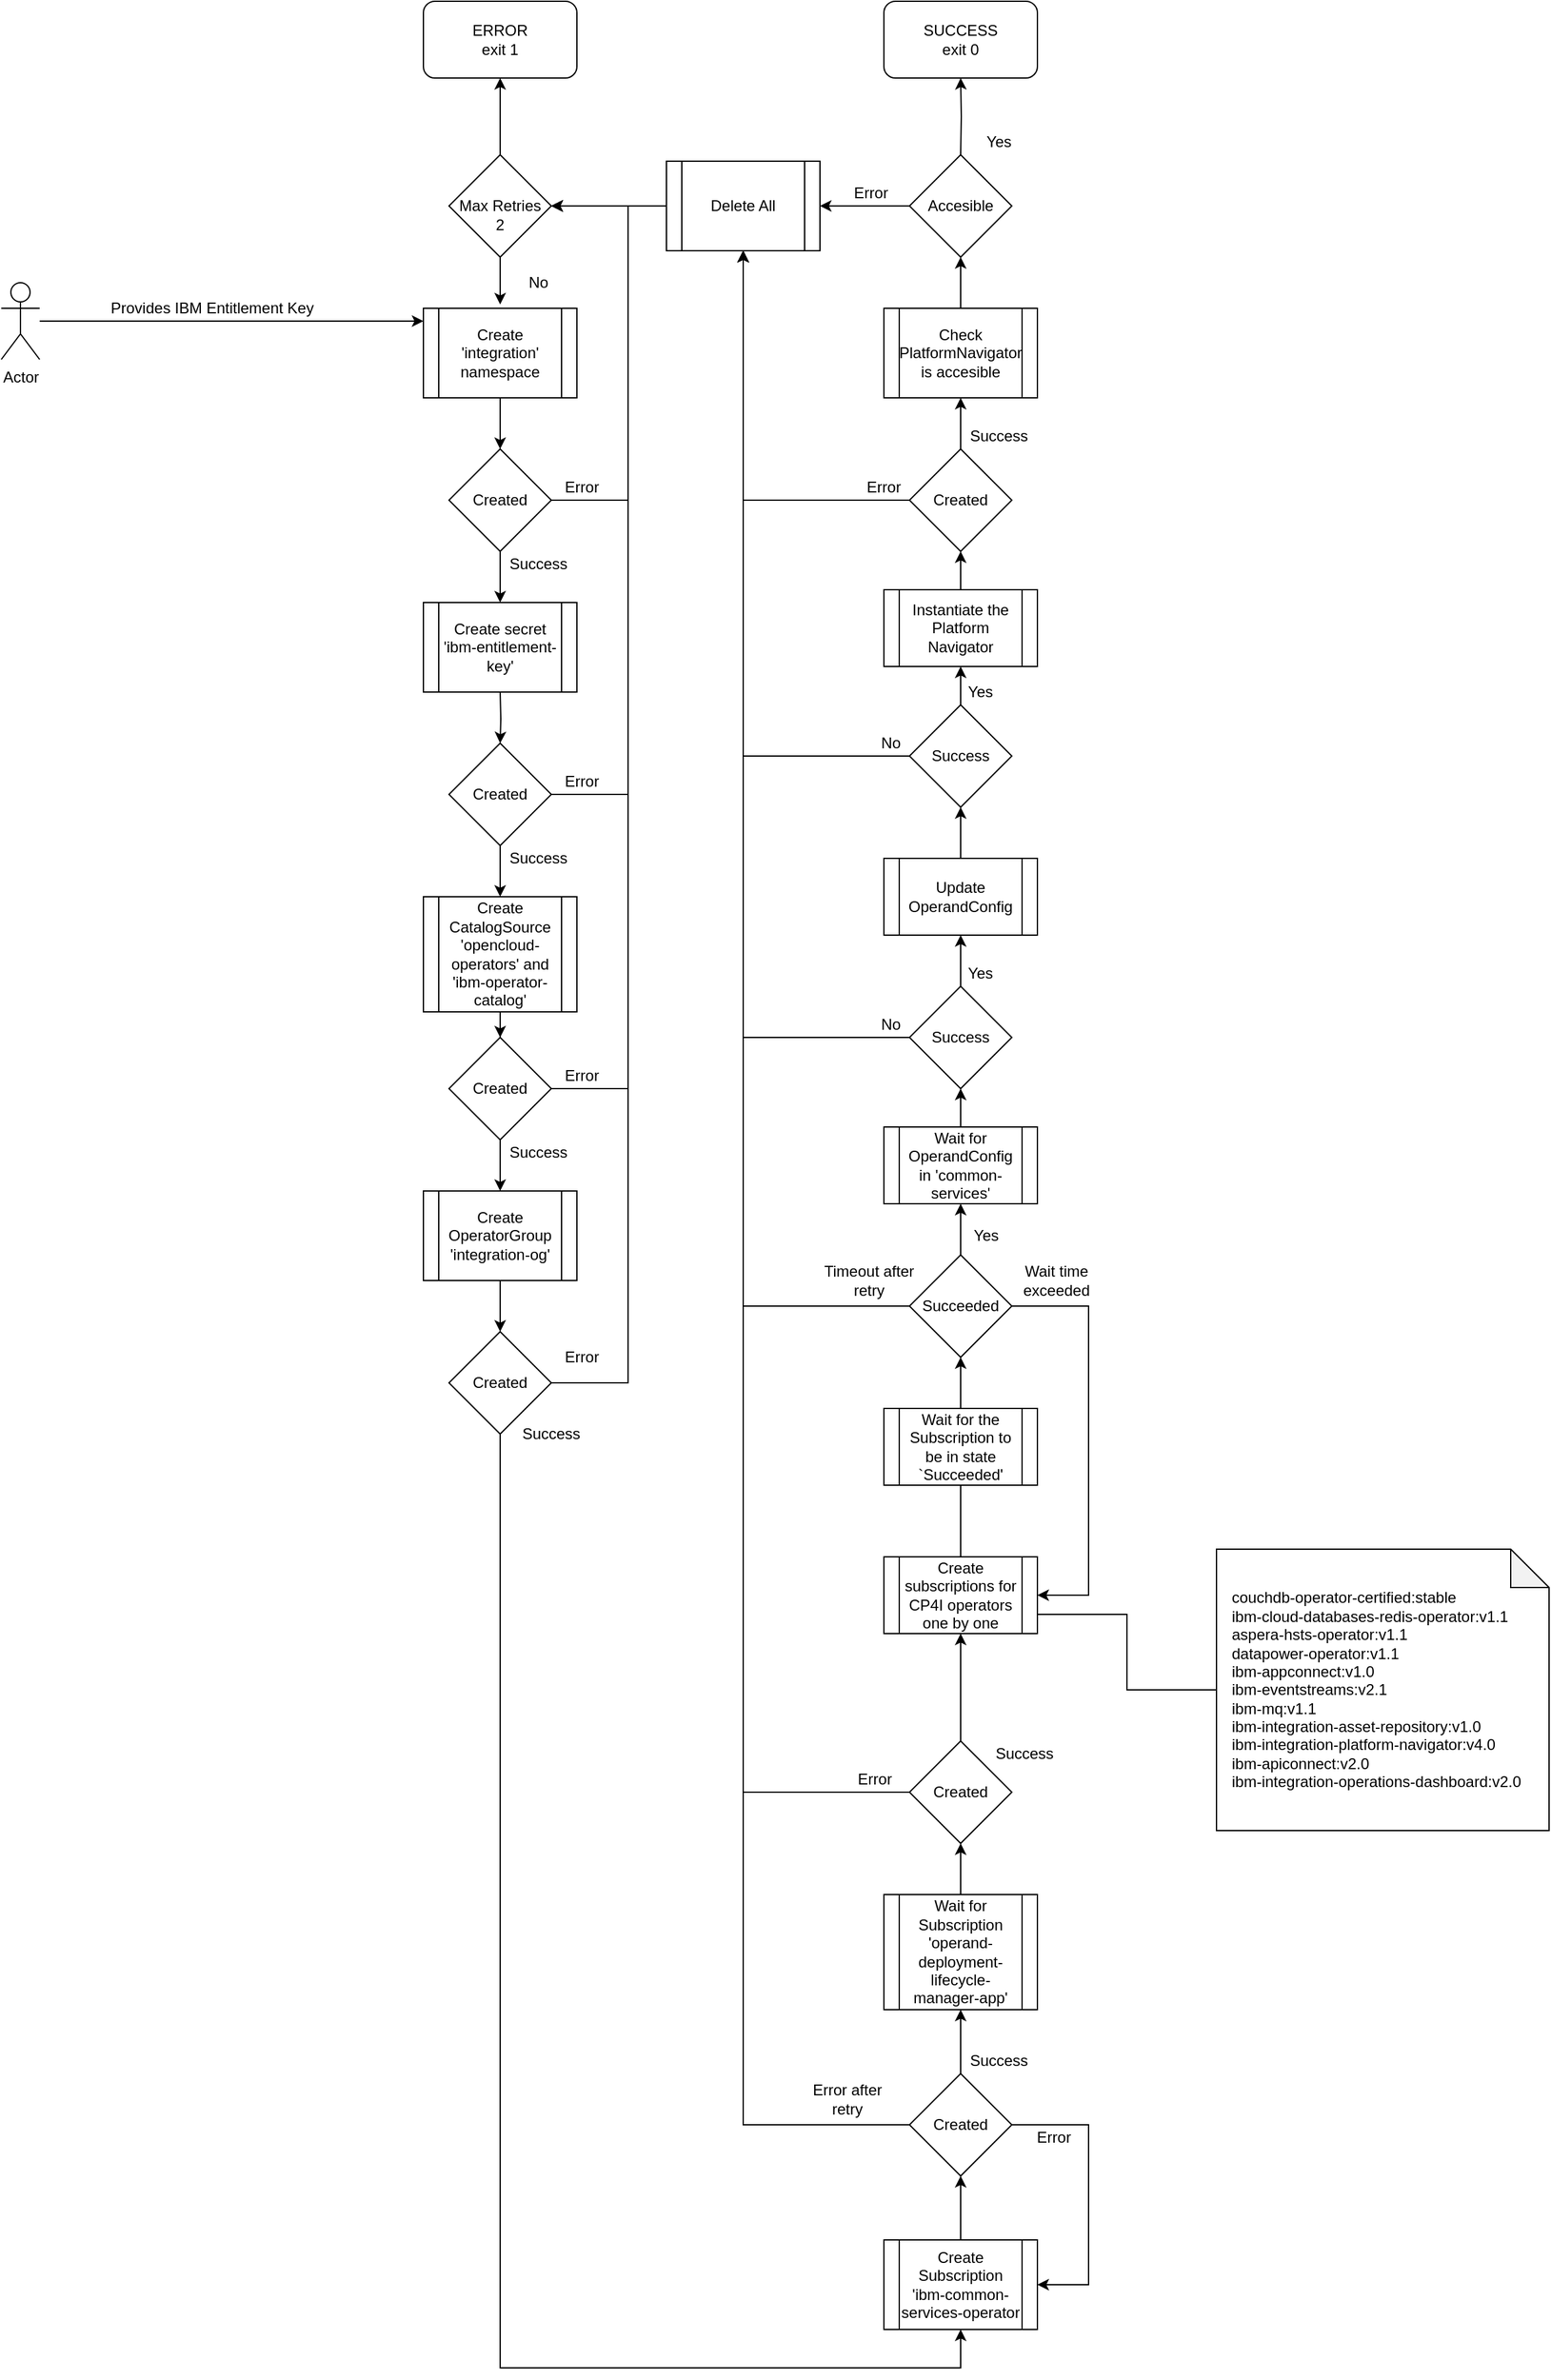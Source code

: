 <mxfile version="13.7.5" type="device"><diagram id="mUUOYo-O2Uk6K70C_bA6" name="Installing CP4i operator"><mxGraphModel dx="2253" dy="1974" grid="1" gridSize="10" guides="1" tooltips="1" connect="1" arrows="1" fold="1" page="1" pageScale="1" pageWidth="827" pageHeight="1169" math="0" shadow="0"><root><mxCell id="X5heAx-o9RVUEw2U1ad_-0"/><mxCell id="X5heAx-o9RVUEw2U1ad_-1" parent="X5heAx-o9RVUEw2U1ad_-0"/><mxCell id="yqsuUBZwfPz2fjVtwtQ9-0" style="edgeStyle=orthogonalEdgeStyle;rounded=0;orthogonalLoop=1;jettySize=auto;html=1;entryX=0.5;entryY=0;entryDx=0;entryDy=0;" parent="X5heAx-o9RVUEw2U1ad_-1" source="yqsuUBZwfPz2fjVtwtQ9-1" target="yqsuUBZwfPz2fjVtwtQ9-8" edge="1"><mxGeometry relative="1" as="geometry"/></mxCell><mxCell id="yqsuUBZwfPz2fjVtwtQ9-1" value="Create 'integration' namespace" style="shape=process;whiteSpace=wrap;html=1;backgroundOutline=1;" parent="X5heAx-o9RVUEw2U1ad_-1" vertex="1"><mxGeometry x="-390" y="-850" width="120" height="70" as="geometry"/></mxCell><mxCell id="yqsuUBZwfPz2fjVtwtQ9-2" value="Create secret 'ibm-entitlement-key'" style="shape=process;whiteSpace=wrap;html=1;backgroundOutline=1;" parent="X5heAx-o9RVUEw2U1ad_-1" vertex="1"><mxGeometry x="-390" y="-620" width="120" height="70" as="geometry"/></mxCell><mxCell id="mMvjBskoFz_Ov6_YjkOL-17" style="edgeStyle=orthogonalEdgeStyle;rounded=0;orthogonalLoop=1;jettySize=auto;html=1;entryX=0.5;entryY=1;entryDx=0;entryDy=0;" parent="X5heAx-o9RVUEw2U1ad_-1" source="yqsuUBZwfPz2fjVtwtQ9-3" target="yqsuUBZwfPz2fjVtwtQ9-20" edge="1"><mxGeometry relative="1" as="geometry"/></mxCell><mxCell id="yqsuUBZwfPz2fjVtwtQ9-3" value="Create Subscription 'ibm-common-services-operator" style="shape=process;whiteSpace=wrap;html=1;backgroundOutline=1;" parent="X5heAx-o9RVUEw2U1ad_-1" vertex="1"><mxGeometry x="-30" y="660" width="120" height="70" as="geometry"/></mxCell><mxCell id="yqsuUBZwfPz2fjVtwtQ9-6" style="edgeStyle=orthogonalEdgeStyle;rounded=0;orthogonalLoop=1;jettySize=auto;html=1;" parent="X5heAx-o9RVUEw2U1ad_-1" source="yqsuUBZwfPz2fjVtwtQ9-8" target="mMvjBskoFz_Ov6_YjkOL-38" edge="1"><mxGeometry relative="1" as="geometry"><Array as="points"><mxPoint x="-230" y="-700"/><mxPoint x="-230" y="-930"/></Array></mxGeometry></mxCell><mxCell id="yqsuUBZwfPz2fjVtwtQ9-7" style="edgeStyle=orthogonalEdgeStyle;rounded=0;orthogonalLoop=1;jettySize=auto;html=1;entryX=0.5;entryY=0;entryDx=0;entryDy=0;" parent="X5heAx-o9RVUEw2U1ad_-1" source="yqsuUBZwfPz2fjVtwtQ9-8" target="yqsuUBZwfPz2fjVtwtQ9-2" edge="1"><mxGeometry relative="1" as="geometry"/></mxCell><mxCell id="yqsuUBZwfPz2fjVtwtQ9-8" value="Created" style="rhombus;whiteSpace=wrap;html=1;" parent="X5heAx-o9RVUEw2U1ad_-1" vertex="1"><mxGeometry x="-370" y="-740" width="80" height="80" as="geometry"/></mxCell><mxCell id="yqsuUBZwfPz2fjVtwtQ9-9" value="Error" style="text;html=1;strokeColor=none;fillColor=none;align=center;verticalAlign=middle;whiteSpace=wrap;rounded=0;" parent="X5heAx-o9RVUEw2U1ad_-1" vertex="1"><mxGeometry x="-286" y="-720" width="40" height="20" as="geometry"/></mxCell><mxCell id="yqsuUBZwfPz2fjVtwtQ9-10" value="Success" style="text;html=1;strokeColor=none;fillColor=none;align=center;verticalAlign=middle;whiteSpace=wrap;rounded=0;" parent="X5heAx-o9RVUEw2U1ad_-1" vertex="1"><mxGeometry x="-320" y="-660" width="40" height="20" as="geometry"/></mxCell><mxCell id="yqsuUBZwfPz2fjVtwtQ9-11" style="edgeStyle=orthogonalEdgeStyle;rounded=0;orthogonalLoop=1;jettySize=auto;html=1;entryX=0.5;entryY=0;entryDx=0;entryDy=0;" parent="X5heAx-o9RVUEw2U1ad_-1" target="yqsuUBZwfPz2fjVtwtQ9-14" edge="1"><mxGeometry relative="1" as="geometry"><mxPoint x="-330" y="-550" as="sourcePoint"/></mxGeometry></mxCell><mxCell id="yqsuUBZwfPz2fjVtwtQ9-12" style="edgeStyle=orthogonalEdgeStyle;rounded=0;orthogonalLoop=1;jettySize=auto;html=1;entryX=1;entryY=0.5;entryDx=0;entryDy=0;" parent="X5heAx-o9RVUEw2U1ad_-1" source="yqsuUBZwfPz2fjVtwtQ9-14" edge="1" target="mMvjBskoFz_Ov6_YjkOL-38"><mxGeometry relative="1" as="geometry"><mxPoint x="-390" y="-585" as="targetPoint"/><Array as="points"><mxPoint x="-230" y="-470"/><mxPoint x="-230" y="-930"/></Array></mxGeometry></mxCell><mxCell id="yqsuUBZwfPz2fjVtwtQ9-13" style="edgeStyle=orthogonalEdgeStyle;rounded=0;orthogonalLoop=1;jettySize=auto;html=1;entryX=0.5;entryY=0;entryDx=0;entryDy=0;" parent="X5heAx-o9RVUEw2U1ad_-1" source="yqsuUBZwfPz2fjVtwtQ9-14" edge="1"><mxGeometry relative="1" as="geometry"><mxPoint x="-330" y="-390" as="targetPoint"/></mxGeometry></mxCell><mxCell id="yqsuUBZwfPz2fjVtwtQ9-14" value="Created" style="rhombus;whiteSpace=wrap;html=1;" parent="X5heAx-o9RVUEw2U1ad_-1" vertex="1"><mxGeometry x="-370" y="-510" width="80" height="80" as="geometry"/></mxCell><mxCell id="yqsuUBZwfPz2fjVtwtQ9-15" value="Error" style="text;html=1;strokeColor=none;fillColor=none;align=center;verticalAlign=middle;whiteSpace=wrap;rounded=0;" parent="X5heAx-o9RVUEw2U1ad_-1" vertex="1"><mxGeometry x="-286" y="-490" width="40" height="20" as="geometry"/></mxCell><mxCell id="yqsuUBZwfPz2fjVtwtQ9-16" value="Success" style="text;html=1;strokeColor=none;fillColor=none;align=center;verticalAlign=middle;whiteSpace=wrap;rounded=0;" parent="X5heAx-o9RVUEw2U1ad_-1" vertex="1"><mxGeometry x="-320" y="-430" width="40" height="20" as="geometry"/></mxCell><mxCell id="zFuwobauhZgzO7xxagwv-5" style="edgeStyle=orthogonalEdgeStyle;rounded=0;orthogonalLoop=1;jettySize=auto;html=1;entryX=0.5;entryY=1;entryDx=0;entryDy=0;" edge="1" parent="X5heAx-o9RVUEw2U1ad_-1" source="yqsuUBZwfPz2fjVtwtQ9-20" target="mMvjBskoFz_Ov6_YjkOL-34"><mxGeometry relative="1" as="geometry"><mxPoint x="-110" y="-140" as="targetPoint"/></mxGeometry></mxCell><mxCell id="zFuwobauhZgzO7xxagwv-8" style="edgeStyle=orthogonalEdgeStyle;rounded=0;orthogonalLoop=1;jettySize=auto;html=1;entryX=1;entryY=0.5;entryDx=0;entryDy=0;" edge="1" parent="X5heAx-o9RVUEw2U1ad_-1" source="yqsuUBZwfPz2fjVtwtQ9-20" target="yqsuUBZwfPz2fjVtwtQ9-3"><mxGeometry relative="1" as="geometry"><Array as="points"><mxPoint x="130" y="570"/><mxPoint x="130" y="695"/></Array></mxGeometry></mxCell><mxCell id="zFuwobauhZgzO7xxagwv-10" style="edgeStyle=orthogonalEdgeStyle;rounded=0;orthogonalLoop=1;jettySize=auto;html=1;exitX=0.5;exitY=0;exitDx=0;exitDy=0;entryX=0.5;entryY=1;entryDx=0;entryDy=0;" edge="1" parent="X5heAx-o9RVUEw2U1ad_-1" source="yqsuUBZwfPz2fjVtwtQ9-20" target="zFuwobauhZgzO7xxagwv-7"><mxGeometry relative="1" as="geometry"/></mxCell><mxCell id="yqsuUBZwfPz2fjVtwtQ9-20" value="Created" style="rhombus;whiteSpace=wrap;html=1;" parent="X5heAx-o9RVUEw2U1ad_-1" vertex="1"><mxGeometry x="-10" y="530" width="80" height="80" as="geometry"/></mxCell><mxCell id="mMvjBskoFz_Ov6_YjkOL-0" style="edgeStyle=orthogonalEdgeStyle;rounded=0;orthogonalLoop=1;jettySize=auto;html=1;entryX=0.5;entryY=0;entryDx=0;entryDy=0;" parent="X5heAx-o9RVUEw2U1ad_-1" source="mMvjBskoFz_Ov6_YjkOL-1" target="mMvjBskoFz_Ov6_YjkOL-5" edge="1"><mxGeometry relative="1" as="geometry"/></mxCell><mxCell id="mMvjBskoFz_Ov6_YjkOL-1" value="Create CatalogSource 'opencloud-operators' and 'ibm-operator-catalog'" style="shape=process;whiteSpace=wrap;html=1;backgroundOutline=1;" parent="X5heAx-o9RVUEw2U1ad_-1" vertex="1"><mxGeometry x="-390" y="-390" width="120" height="90" as="geometry"/></mxCell><mxCell id="mMvjBskoFz_Ov6_YjkOL-13" style="edgeStyle=orthogonalEdgeStyle;rounded=0;orthogonalLoop=1;jettySize=auto;html=1;entryX=0.5;entryY=0;entryDx=0;entryDy=0;" parent="X5heAx-o9RVUEw2U1ad_-1" source="mMvjBskoFz_Ov6_YjkOL-2" target="mMvjBskoFz_Ov6_YjkOL-10" edge="1"><mxGeometry relative="1" as="geometry"/></mxCell><mxCell id="mMvjBskoFz_Ov6_YjkOL-2" value="Create OperatorGroup 'integration-og'" style="shape=process;whiteSpace=wrap;html=1;backgroundOutline=1;" parent="X5heAx-o9RVUEw2U1ad_-1" vertex="1"><mxGeometry x="-390" y="-160" width="120" height="70" as="geometry"/></mxCell><mxCell id="mMvjBskoFz_Ov6_YjkOL-3" style="edgeStyle=orthogonalEdgeStyle;rounded=0;orthogonalLoop=1;jettySize=auto;html=1;" parent="X5heAx-o9RVUEw2U1ad_-1" source="mMvjBskoFz_Ov6_YjkOL-5" target="mMvjBskoFz_Ov6_YjkOL-38" edge="1"><mxGeometry relative="1" as="geometry"><Array as="points"><mxPoint x="-230" y="-240"/><mxPoint x="-230" y="-930"/></Array></mxGeometry></mxCell><mxCell id="mMvjBskoFz_Ov6_YjkOL-4" style="edgeStyle=orthogonalEdgeStyle;rounded=0;orthogonalLoop=1;jettySize=auto;html=1;entryX=0.5;entryY=0;entryDx=0;entryDy=0;" parent="X5heAx-o9RVUEw2U1ad_-1" source="mMvjBskoFz_Ov6_YjkOL-5" target="mMvjBskoFz_Ov6_YjkOL-2" edge="1"><mxGeometry relative="1" as="geometry"/></mxCell><mxCell id="mMvjBskoFz_Ov6_YjkOL-5" value="Created" style="rhombus;whiteSpace=wrap;html=1;" parent="X5heAx-o9RVUEw2U1ad_-1" vertex="1"><mxGeometry x="-370" y="-280" width="80" height="80" as="geometry"/></mxCell><mxCell id="mMvjBskoFz_Ov6_YjkOL-6" value="Error" style="text;html=1;strokeColor=none;fillColor=none;align=center;verticalAlign=middle;whiteSpace=wrap;rounded=0;" parent="X5heAx-o9RVUEw2U1ad_-1" vertex="1"><mxGeometry x="-286" y="-260" width="40" height="20" as="geometry"/></mxCell><mxCell id="mMvjBskoFz_Ov6_YjkOL-7" value="Success" style="text;html=1;strokeColor=none;fillColor=none;align=center;verticalAlign=middle;whiteSpace=wrap;rounded=0;" parent="X5heAx-o9RVUEw2U1ad_-1" vertex="1"><mxGeometry x="-320" y="-200" width="40" height="20" as="geometry"/></mxCell><mxCell id="mMvjBskoFz_Ov6_YjkOL-9" style="edgeStyle=orthogonalEdgeStyle;rounded=0;orthogonalLoop=1;jettySize=auto;html=1;" parent="X5heAx-o9RVUEw2U1ad_-1" source="mMvjBskoFz_Ov6_YjkOL-10" target="mMvjBskoFz_Ov6_YjkOL-38" edge="1"><mxGeometry relative="1" as="geometry"><mxPoint x="-390" y="-125" as="targetPoint"/><Array as="points"><mxPoint x="-230" y="-10"/><mxPoint x="-230" y="-930"/></Array></mxGeometry></mxCell><mxCell id="zFuwobauhZgzO7xxagwv-4" style="edgeStyle=orthogonalEdgeStyle;rounded=0;orthogonalLoop=1;jettySize=auto;html=1;entryX=0.5;entryY=1;entryDx=0;entryDy=0;" edge="1" parent="X5heAx-o9RVUEw2U1ad_-1" source="mMvjBskoFz_Ov6_YjkOL-10" target="yqsuUBZwfPz2fjVtwtQ9-3"><mxGeometry relative="1" as="geometry"><Array as="points"><mxPoint x="-330" y="760"/><mxPoint x="30" y="760"/></Array></mxGeometry></mxCell><mxCell id="mMvjBskoFz_Ov6_YjkOL-10" value="Created" style="rhombus;whiteSpace=wrap;html=1;" parent="X5heAx-o9RVUEw2U1ad_-1" vertex="1"><mxGeometry x="-370" y="-50" width="80" height="80" as="geometry"/></mxCell><mxCell id="mMvjBskoFz_Ov6_YjkOL-11" value="Error" style="text;html=1;strokeColor=none;fillColor=none;align=center;verticalAlign=middle;whiteSpace=wrap;rounded=0;" parent="X5heAx-o9RVUEw2U1ad_-1" vertex="1"><mxGeometry x="-286" y="-40" width="40" height="20" as="geometry"/></mxCell><mxCell id="mMvjBskoFz_Ov6_YjkOL-12" value="Success" style="text;html=1;strokeColor=none;fillColor=none;align=center;verticalAlign=middle;whiteSpace=wrap;rounded=0;" parent="X5heAx-o9RVUEw2U1ad_-1" vertex="1"><mxGeometry x="-310" y="20" width="40" height="20" as="geometry"/></mxCell><mxCell id="mMvjBskoFz_Ov6_YjkOL-32" style="edgeStyle=orthogonalEdgeStyle;rounded=0;orthogonalLoop=1;jettySize=auto;html=1;entryX=0.5;entryY=1;entryDx=0;entryDy=0;" parent="X5heAx-o9RVUEw2U1ad_-1" source="mMvjBskoFz_Ov6_YjkOL-24" target="mMvjBskoFz_Ov6_YjkOL-31" edge="1"><mxGeometry relative="1" as="geometry"/></mxCell><mxCell id="mMvjBskoFz_Ov6_YjkOL-24" value="Check PlatformNavigator is accesible" style="shape=process;whiteSpace=wrap;html=1;backgroundOutline=1;" parent="X5heAx-o9RVUEw2U1ad_-1" vertex="1"><mxGeometry x="-30" y="-850" width="120" height="70" as="geometry"/></mxCell><mxCell id="mMvjBskoFz_Ov6_YjkOL-26" value="Error" style="text;html=1;strokeColor=none;fillColor=none;align=center;verticalAlign=middle;whiteSpace=wrap;rounded=0;" parent="X5heAx-o9RVUEw2U1ad_-1" vertex="1"><mxGeometry x="-50" y="-720" width="40" height="20" as="geometry"/></mxCell><mxCell id="mMvjBskoFz_Ov6_YjkOL-27" value="Success" style="text;html=1;strokeColor=none;fillColor=none;align=center;verticalAlign=middle;whiteSpace=wrap;rounded=0;" parent="X5heAx-o9RVUEw2U1ad_-1" vertex="1"><mxGeometry x="40" y="-760" width="40" height="20" as="geometry"/></mxCell><mxCell id="mMvjBskoFz_Ov6_YjkOL-28" style="edgeStyle=orthogonalEdgeStyle;rounded=0;orthogonalLoop=1;jettySize=auto;html=1;entryX=0.5;entryY=1;entryDx=0;entryDy=0;" parent="X5heAx-o9RVUEw2U1ad_-1" source="mMvjBskoFz_Ov6_YjkOL-30" edge="1"><mxGeometry relative="1" as="geometry"><mxPoint x="30" y="-780" as="targetPoint"/></mxGeometry></mxCell><mxCell id="zFuwobauhZgzO7xxagwv-39" style="edgeStyle=orthogonalEdgeStyle;rounded=0;orthogonalLoop=1;jettySize=auto;html=1;entryX=0.5;entryY=1;entryDx=0;entryDy=0;" edge="1" parent="X5heAx-o9RVUEw2U1ad_-1" source="mMvjBskoFz_Ov6_YjkOL-30" target="mMvjBskoFz_Ov6_YjkOL-34"><mxGeometry relative="1" as="geometry"/></mxCell><mxCell id="mMvjBskoFz_Ov6_YjkOL-30" value="Created" style="rhombus;whiteSpace=wrap;html=1;" parent="X5heAx-o9RVUEw2U1ad_-1" vertex="1"><mxGeometry x="-10" y="-740" width="80" height="80" as="geometry"/></mxCell><mxCell id="mMvjBskoFz_Ov6_YjkOL-35" style="edgeStyle=orthogonalEdgeStyle;rounded=0;orthogonalLoop=1;jettySize=auto;html=1;entryX=1;entryY=0.5;entryDx=0;entryDy=0;" parent="X5heAx-o9RVUEw2U1ad_-1" source="mMvjBskoFz_Ov6_YjkOL-31" target="mMvjBskoFz_Ov6_YjkOL-34" edge="1"><mxGeometry relative="1" as="geometry"/></mxCell><mxCell id="mMvjBskoFz_Ov6_YjkOL-31" value="Accesible" style="rhombus;whiteSpace=wrap;html=1;" parent="X5heAx-o9RVUEw2U1ad_-1" vertex="1"><mxGeometry x="-10" y="-970" width="80" height="80" as="geometry"/></mxCell><mxCell id="mMvjBskoFz_Ov6_YjkOL-37" style="edgeStyle=orthogonalEdgeStyle;rounded=0;orthogonalLoop=1;jettySize=auto;html=1;entryX=1;entryY=0.5;entryDx=0;entryDy=0;" parent="X5heAx-o9RVUEw2U1ad_-1" source="mMvjBskoFz_Ov6_YjkOL-34" target="mMvjBskoFz_Ov6_YjkOL-38" edge="1"><mxGeometry relative="1" as="geometry"><mxPoint x="-270" y="-930" as="targetPoint"/></mxGeometry></mxCell><mxCell id="mMvjBskoFz_Ov6_YjkOL-34" value="Delete All" style="shape=process;whiteSpace=wrap;html=1;backgroundOutline=1;" parent="X5heAx-o9RVUEw2U1ad_-1" vertex="1"><mxGeometry x="-200" y="-965" width="120" height="70" as="geometry"/></mxCell><mxCell id="mMvjBskoFz_Ov6_YjkOL-36" value="Error" style="text;html=1;strokeColor=none;fillColor=none;align=center;verticalAlign=middle;whiteSpace=wrap;rounded=0;" parent="X5heAx-o9RVUEw2U1ad_-1" vertex="1"><mxGeometry x="-60" y="-950" width="40" height="20" as="geometry"/></mxCell><mxCell id="mMvjBskoFz_Ov6_YjkOL-39" style="edgeStyle=orthogonalEdgeStyle;rounded=0;orthogonalLoop=1;jettySize=auto;html=1;" parent="X5heAx-o9RVUEw2U1ad_-1" source="mMvjBskoFz_Ov6_YjkOL-38" edge="1"><mxGeometry relative="1" as="geometry"><mxPoint x="-330" y="-853" as="targetPoint"/></mxGeometry></mxCell><mxCell id="mMvjBskoFz_Ov6_YjkOL-47" style="edgeStyle=orthogonalEdgeStyle;rounded=0;orthogonalLoop=1;jettySize=auto;html=1;entryX=0.5;entryY=1;entryDx=0;entryDy=0;" parent="X5heAx-o9RVUEw2U1ad_-1" source="mMvjBskoFz_Ov6_YjkOL-38" target="mMvjBskoFz_Ov6_YjkOL-46" edge="1"><mxGeometry relative="1" as="geometry"/></mxCell><mxCell id="mMvjBskoFz_Ov6_YjkOL-38" value="&lt;br&gt;Max Retries&lt;br&gt;2" style="rhombus;whiteSpace=wrap;html=1;" parent="X5heAx-o9RVUEw2U1ad_-1" vertex="1"><mxGeometry x="-370" y="-970" width="80" height="80" as="geometry"/></mxCell><mxCell id="mMvjBskoFz_Ov6_YjkOL-40" value="No" style="text;html=1;strokeColor=none;fillColor=none;align=center;verticalAlign=middle;whiteSpace=wrap;rounded=0;" parent="X5heAx-o9RVUEw2U1ad_-1" vertex="1"><mxGeometry x="-320" y="-880" width="40" height="20" as="geometry"/></mxCell><mxCell id="mMvjBskoFz_Ov6_YjkOL-44" value="Provides IBM Entitlement Key" style="text;html=1;strokeColor=none;fillColor=none;align=center;verticalAlign=middle;whiteSpace=wrap;rounded=0;" parent="X5heAx-o9RVUEw2U1ad_-1" vertex="1"><mxGeometry x="-640" y="-860" width="170" height="20" as="geometry"/></mxCell><mxCell id="mMvjBskoFz_Ov6_YjkOL-46" value="ERROR&lt;br&gt;exit 1" style="rounded=1;whiteSpace=wrap;html=1;" parent="X5heAx-o9RVUEw2U1ad_-1" vertex="1"><mxGeometry x="-390" y="-1090" width="120" height="60" as="geometry"/></mxCell><mxCell id="mMvjBskoFz_Ov6_YjkOL-49" style="edgeStyle=orthogonalEdgeStyle;rounded=0;orthogonalLoop=1;jettySize=auto;html=1;entryX=0;entryY=0.143;entryDx=0;entryDy=0;entryPerimeter=0;" parent="X5heAx-o9RVUEw2U1ad_-1" source="mMvjBskoFz_Ov6_YjkOL-48" target="yqsuUBZwfPz2fjVtwtQ9-1" edge="1"><mxGeometry relative="1" as="geometry"/></mxCell><mxCell id="mMvjBskoFz_Ov6_YjkOL-48" value="Actor" style="shape=umlActor;verticalLabelPosition=bottom;labelBackgroundColor=#ffffff;verticalAlign=top;html=1;outlineConnect=0;" parent="X5heAx-o9RVUEw2U1ad_-1" vertex="1"><mxGeometry x="-720" y="-870" width="30" height="60" as="geometry"/></mxCell><mxCell id="zFuwobauhZgzO7xxagwv-1" style="edgeStyle=orthogonalEdgeStyle;rounded=0;orthogonalLoop=1;jettySize=auto;html=1;entryX=0.5;entryY=1;entryDx=0;entryDy=0;" edge="1" parent="X5heAx-o9RVUEw2U1ad_-1" target="zFuwobauhZgzO7xxagwv-2"><mxGeometry relative="1" as="geometry"><mxPoint x="30" y="-970" as="sourcePoint"/></mxGeometry></mxCell><mxCell id="zFuwobauhZgzO7xxagwv-2" value="SUCCESS&lt;br&gt;exit 0" style="rounded=1;whiteSpace=wrap;html=1;" vertex="1" parent="X5heAx-o9RVUEw2U1ad_-1"><mxGeometry x="-30" y="-1090" width="120" height="60" as="geometry"/></mxCell><mxCell id="zFuwobauhZgzO7xxagwv-3" value="Yes" style="text;html=1;strokeColor=none;fillColor=none;align=center;verticalAlign=middle;whiteSpace=wrap;rounded=0;" vertex="1" parent="X5heAx-o9RVUEw2U1ad_-1"><mxGeometry x="40" y="-990" width="40" height="20" as="geometry"/></mxCell><mxCell id="zFuwobauhZgzO7xxagwv-6" value="Error after retry" style="text;html=1;strokeColor=none;fillColor=none;align=center;verticalAlign=middle;whiteSpace=wrap;rounded=0;" vertex="1" parent="X5heAx-o9RVUEw2U1ad_-1"><mxGeometry x="-100" y="540" width="83" height="20" as="geometry"/></mxCell><mxCell id="zFuwobauhZgzO7xxagwv-12" style="edgeStyle=orthogonalEdgeStyle;rounded=0;orthogonalLoop=1;jettySize=auto;html=1;entryX=0.5;entryY=1;entryDx=0;entryDy=0;" edge="1" parent="X5heAx-o9RVUEw2U1ad_-1" source="zFuwobauhZgzO7xxagwv-7" target="zFuwobauhZgzO7xxagwv-11"><mxGeometry relative="1" as="geometry"><Array as="points"><mxPoint x="30" y="360"/><mxPoint x="30" y="360"/></Array></mxGeometry></mxCell><mxCell id="zFuwobauhZgzO7xxagwv-7" value="Wait for Subscription 'operand-deployment-lifecycle-manager-app'" style="shape=process;whiteSpace=wrap;html=1;backgroundOutline=1;" vertex="1" parent="X5heAx-o9RVUEw2U1ad_-1"><mxGeometry x="-30" y="390" width="120" height="90" as="geometry"/></mxCell><mxCell id="zFuwobauhZgzO7xxagwv-9" value="Error" style="text;html=1;strokeColor=none;fillColor=none;align=center;verticalAlign=middle;whiteSpace=wrap;rounded=0;" vertex="1" parent="X5heAx-o9RVUEw2U1ad_-1"><mxGeometry x="83" y="570" width="40" height="20" as="geometry"/></mxCell><mxCell id="zFuwobauhZgzO7xxagwv-13" style="edgeStyle=orthogonalEdgeStyle;rounded=0;orthogonalLoop=1;jettySize=auto;html=1;entryX=0.5;entryY=1;entryDx=0;entryDy=0;" edge="1" parent="X5heAx-o9RVUEw2U1ad_-1" source="zFuwobauhZgzO7xxagwv-11" target="mMvjBskoFz_Ov6_YjkOL-34"><mxGeometry relative="1" as="geometry"/></mxCell><mxCell id="zFuwobauhZgzO7xxagwv-19" style="edgeStyle=orthogonalEdgeStyle;rounded=0;orthogonalLoop=1;jettySize=auto;html=1;entryX=0.5;entryY=1;entryDx=0;entryDy=0;" edge="1" parent="X5heAx-o9RVUEw2U1ad_-1" source="zFuwobauhZgzO7xxagwv-11" target="zFuwobauhZgzO7xxagwv-17"><mxGeometry relative="1" as="geometry"/></mxCell><mxCell id="zFuwobauhZgzO7xxagwv-11" value="Created" style="rhombus;whiteSpace=wrap;html=1;" vertex="1" parent="X5heAx-o9RVUEw2U1ad_-1"><mxGeometry x="-10" y="270" width="80" height="80" as="geometry"/></mxCell><mxCell id="zFuwobauhZgzO7xxagwv-14" value="Error" style="text;html=1;strokeColor=none;fillColor=none;align=center;verticalAlign=middle;whiteSpace=wrap;rounded=0;" vertex="1" parent="X5heAx-o9RVUEw2U1ad_-1"><mxGeometry x="-57" y="290" width="40" height="20" as="geometry"/></mxCell><mxCell id="zFuwobauhZgzO7xxagwv-15" value="Success" style="text;html=1;strokeColor=none;fillColor=none;align=center;verticalAlign=middle;whiteSpace=wrap;rounded=0;" vertex="1" parent="X5heAx-o9RVUEw2U1ad_-1"><mxGeometry x="40" y="510" width="40" height="20" as="geometry"/></mxCell><mxCell id="zFuwobauhZgzO7xxagwv-16" value="Success" style="text;html=1;strokeColor=none;fillColor=none;align=center;verticalAlign=middle;whiteSpace=wrap;rounded=0;" vertex="1" parent="X5heAx-o9RVUEw2U1ad_-1"><mxGeometry x="60" y="270" width="40" height="20" as="geometry"/></mxCell><mxCell id="zFuwobauhZgzO7xxagwv-21" style="edgeStyle=orthogonalEdgeStyle;rounded=0;orthogonalLoop=1;jettySize=auto;html=1;entryX=0.5;entryY=1;entryDx=0;entryDy=0;" edge="1" parent="X5heAx-o9RVUEw2U1ad_-1" source="zFuwobauhZgzO7xxagwv-17" target="zFuwobauhZgzO7xxagwv-20"><mxGeometry relative="1" as="geometry"/></mxCell><mxCell id="yTkHGuB66v37PpXqcxmC-3" style="edgeStyle=orthogonalEdgeStyle;rounded=0;orthogonalLoop=1;jettySize=auto;html=1;exitX=1;exitY=0.75;exitDx=0;exitDy=0;entryX=0;entryY=0.5;entryDx=0;entryDy=0;entryPerimeter=0;endArrow=none;endFill=0;" edge="1" parent="X5heAx-o9RVUEw2U1ad_-1" source="zFuwobauhZgzO7xxagwv-17" target="yTkHGuB66v37PpXqcxmC-2"><mxGeometry relative="1" as="geometry"/></mxCell><mxCell id="zFuwobauhZgzO7xxagwv-17" value="Create subscriptions for CP4I operators one by one" style="shape=process;whiteSpace=wrap;html=1;backgroundOutline=1;" vertex="1" parent="X5heAx-o9RVUEw2U1ad_-1"><mxGeometry x="-30" y="126" width="120" height="60" as="geometry"/></mxCell><mxCell id="zFuwobauhZgzO7xxagwv-22" style="edgeStyle=orthogonalEdgeStyle;rounded=0;orthogonalLoop=1;jettySize=auto;html=1;entryX=1;entryY=0.5;entryDx=0;entryDy=0;" edge="1" parent="X5heAx-o9RVUEw2U1ad_-1" source="zFuwobauhZgzO7xxagwv-20" target="zFuwobauhZgzO7xxagwv-17"><mxGeometry relative="1" as="geometry"><Array as="points"><mxPoint x="130" y="-70"/><mxPoint x="130" y="156"/></Array></mxGeometry></mxCell><mxCell id="zFuwobauhZgzO7xxagwv-24" style="edgeStyle=orthogonalEdgeStyle;rounded=0;orthogonalLoop=1;jettySize=auto;html=1;entryX=0.5;entryY=1;entryDx=0;entryDy=0;" edge="1" parent="X5heAx-o9RVUEw2U1ad_-1" source="zFuwobauhZgzO7xxagwv-20" target="mMvjBskoFz_Ov6_YjkOL-34"><mxGeometry relative="1" as="geometry"><mxPoint x="-140" y="-890" as="targetPoint"/></mxGeometry></mxCell><mxCell id="zFuwobauhZgzO7xxagwv-29" style="edgeStyle=orthogonalEdgeStyle;rounded=0;orthogonalLoop=1;jettySize=auto;html=1;entryX=0.5;entryY=1;entryDx=0;entryDy=0;" edge="1" parent="X5heAx-o9RVUEw2U1ad_-1" source="zFuwobauhZgzO7xxagwv-20" target="zFuwobauhZgzO7xxagwv-28"><mxGeometry relative="1" as="geometry"/></mxCell><mxCell id="zFuwobauhZgzO7xxagwv-20" value="Succeeded" style="rhombus;whiteSpace=wrap;html=1;" vertex="1" parent="X5heAx-o9RVUEw2U1ad_-1"><mxGeometry x="-10" y="-110" width="80" height="80" as="geometry"/></mxCell><mxCell id="zFuwobauhZgzO7xxagwv-23" value="Wait time exceeded" style="text;html=1;strokeColor=none;fillColor=none;align=center;verticalAlign=middle;whiteSpace=wrap;rounded=0;" vertex="1" parent="X5heAx-o9RVUEw2U1ad_-1"><mxGeometry x="70" y="-100" width="70" height="20" as="geometry"/></mxCell><mxCell id="zFuwobauhZgzO7xxagwv-25" value="Timeout after retry" style="text;html=1;strokeColor=none;fillColor=none;align=center;verticalAlign=middle;whiteSpace=wrap;rounded=0;" vertex="1" parent="X5heAx-o9RVUEw2U1ad_-1"><mxGeometry x="-83" y="-100" width="83" height="20" as="geometry"/></mxCell><mxCell id="zFuwobauhZgzO7xxagwv-26" value="Success" style="text;html=1;strokeColor=none;fillColor=none;align=center;verticalAlign=middle;whiteSpace=wrap;rounded=0;" vertex="1" parent="X5heAx-o9RVUEw2U1ad_-1"><mxGeometry x="40" y="40" width="40" height="20" as="geometry"/></mxCell><mxCell id="zFuwobauhZgzO7xxagwv-31" style="edgeStyle=orthogonalEdgeStyle;rounded=0;orthogonalLoop=1;jettySize=auto;html=1;entryX=0.5;entryY=1;entryDx=0;entryDy=0;" edge="1" parent="X5heAx-o9RVUEw2U1ad_-1" source="zFuwobauhZgzO7xxagwv-28" target="zFuwobauhZgzO7xxagwv-30"><mxGeometry relative="1" as="geometry"/></mxCell><mxCell id="zFuwobauhZgzO7xxagwv-28" value="Wait for OperandConfig in 'common-services'" style="shape=process;whiteSpace=wrap;html=1;backgroundOutline=1;" vertex="1" parent="X5heAx-o9RVUEw2U1ad_-1"><mxGeometry x="-30" y="-210" width="120" height="60" as="geometry"/></mxCell><mxCell id="zFuwobauhZgzO7xxagwv-32" style="edgeStyle=orthogonalEdgeStyle;rounded=0;orthogonalLoop=1;jettySize=auto;html=1;" edge="1" parent="X5heAx-o9RVUEw2U1ad_-1" source="zFuwobauhZgzO7xxagwv-30" target="mMvjBskoFz_Ov6_YjkOL-34"><mxGeometry relative="1" as="geometry"/></mxCell><mxCell id="zFuwobauhZgzO7xxagwv-35" style="edgeStyle=orthogonalEdgeStyle;rounded=0;orthogonalLoop=1;jettySize=auto;html=1;entryX=0.5;entryY=1;entryDx=0;entryDy=0;" edge="1" parent="X5heAx-o9RVUEw2U1ad_-1" source="zFuwobauhZgzO7xxagwv-30" target="zFuwobauhZgzO7xxagwv-34"><mxGeometry relative="1" as="geometry"/></mxCell><mxCell id="zFuwobauhZgzO7xxagwv-30" value="Success" style="rhombus;whiteSpace=wrap;html=1;" vertex="1" parent="X5heAx-o9RVUEw2U1ad_-1"><mxGeometry x="-10" y="-320" width="80" height="80" as="geometry"/></mxCell><mxCell id="zFuwobauhZgzO7xxagwv-33" value="No" style="text;html=1;align=center;verticalAlign=middle;resizable=0;points=[];autosize=1;" vertex="1" parent="X5heAx-o9RVUEw2U1ad_-1"><mxGeometry x="-40" y="-300" width="30" height="20" as="geometry"/></mxCell><mxCell id="zFuwobauhZgzO7xxagwv-41" style="edgeStyle=orthogonalEdgeStyle;rounded=0;orthogonalLoop=1;jettySize=auto;html=1;entryX=0.5;entryY=1;entryDx=0;entryDy=0;" edge="1" parent="X5heAx-o9RVUEw2U1ad_-1" source="zFuwobauhZgzO7xxagwv-34" target="zFuwobauhZgzO7xxagwv-40"><mxGeometry relative="1" as="geometry"/></mxCell><mxCell id="zFuwobauhZgzO7xxagwv-34" value="Update OperandConfig" style="shape=process;whiteSpace=wrap;html=1;backgroundOutline=1;" vertex="1" parent="X5heAx-o9RVUEw2U1ad_-1"><mxGeometry x="-30" y="-420" width="120" height="60" as="geometry"/></mxCell><mxCell id="zFuwobauhZgzO7xxagwv-36" value="Yes" style="text;html=1;align=center;verticalAlign=middle;resizable=0;points=[];autosize=1;" vertex="1" parent="X5heAx-o9RVUEw2U1ad_-1"><mxGeometry x="25" y="-340" width="40" height="20" as="geometry"/></mxCell><mxCell id="zFuwobauhZgzO7xxagwv-38" style="edgeStyle=orthogonalEdgeStyle;rounded=0;orthogonalLoop=1;jettySize=auto;html=1;entryX=0.5;entryY=1;entryDx=0;entryDy=0;" edge="1" parent="X5heAx-o9RVUEw2U1ad_-1" source="zFuwobauhZgzO7xxagwv-37" target="mMvjBskoFz_Ov6_YjkOL-30"><mxGeometry relative="1" as="geometry"/></mxCell><mxCell id="zFuwobauhZgzO7xxagwv-37" value="Instantiate the Platform Navigator" style="shape=process;whiteSpace=wrap;html=1;backgroundOutline=1;" vertex="1" parent="X5heAx-o9RVUEw2U1ad_-1"><mxGeometry x="-30" y="-630" width="120" height="60" as="geometry"/></mxCell><mxCell id="zFuwobauhZgzO7xxagwv-42" style="edgeStyle=orthogonalEdgeStyle;rounded=0;orthogonalLoop=1;jettySize=auto;html=1;entryX=0.5;entryY=1;entryDx=0;entryDy=0;" edge="1" parent="X5heAx-o9RVUEw2U1ad_-1" source="zFuwobauhZgzO7xxagwv-40" target="mMvjBskoFz_Ov6_YjkOL-34"><mxGeometry relative="1" as="geometry"/></mxCell><mxCell id="zFuwobauhZgzO7xxagwv-43" style="edgeStyle=orthogonalEdgeStyle;rounded=0;orthogonalLoop=1;jettySize=auto;html=1;entryX=0.5;entryY=1;entryDx=0;entryDy=0;" edge="1" parent="X5heAx-o9RVUEw2U1ad_-1" source="zFuwobauhZgzO7xxagwv-40" target="zFuwobauhZgzO7xxagwv-37"><mxGeometry relative="1" as="geometry"/></mxCell><mxCell id="zFuwobauhZgzO7xxagwv-40" value="Success" style="rhombus;whiteSpace=wrap;html=1;" vertex="1" parent="X5heAx-o9RVUEw2U1ad_-1"><mxGeometry x="-10" y="-540" width="80" height="80" as="geometry"/></mxCell><mxCell id="zFuwobauhZgzO7xxagwv-44" value="Yes" style="text;html=1;align=center;verticalAlign=middle;resizable=0;points=[];autosize=1;" vertex="1" parent="X5heAx-o9RVUEw2U1ad_-1"><mxGeometry x="25" y="-560" width="40" height="20" as="geometry"/></mxCell><mxCell id="zFuwobauhZgzO7xxagwv-45" value="No" style="text;html=1;align=center;verticalAlign=middle;resizable=0;points=[];autosize=1;" vertex="1" parent="X5heAx-o9RVUEw2U1ad_-1"><mxGeometry x="-40" y="-520" width="30" height="20" as="geometry"/></mxCell><mxCell id="yTkHGuB66v37PpXqcxmC-2" value="&lt;div&gt;couchdb-operator-certified:stable&lt;/div&gt;&lt;div&gt;ibm-cloud-databases-redis-operator:v1.1&lt;/div&gt;&lt;div&gt;aspera-hsts-operator:v1.1&lt;/div&gt;&lt;div&gt;datapower-operator:v1.1&lt;/div&gt;&lt;div&gt;ibm-appconnect:v1.0&lt;/div&gt;&lt;div&gt;ibm-eventstreams:v2.1&lt;/div&gt;&lt;div&gt;ibm-mq:v1.1&lt;/div&gt;&lt;div&gt;ibm-integration-asset-repository:v1.0&lt;/div&gt;&lt;div&gt;ibm-integration-platform-navigator:v4.0&lt;/div&gt;&lt;div&gt;ibm-apiconnect:v2.0&lt;/div&gt;&lt;div&gt;ibm-integration-operations-dashboard:v2.0&lt;/div&gt;" style="shape=note;whiteSpace=wrap;html=1;backgroundOutline=1;darkOpacity=0.05;align=left;spacingLeft=10;" vertex="1" parent="X5heAx-o9RVUEw2U1ad_-1"><mxGeometry x="230" y="120" width="260" height="220" as="geometry"/></mxCell><mxCell id="yTkHGuB66v37PpXqcxmC-5" value="Wait for the Subscription to be in state `Succeeded'" style="shape=process;whiteSpace=wrap;html=1;backgroundOutline=1;" vertex="1" parent="X5heAx-o9RVUEw2U1ad_-1"><mxGeometry x="-30" y="10" width="120" height="60" as="geometry"/></mxCell><mxCell id="yTkHGuB66v37PpXqcxmC-8" value="Yes" style="text;html=1;strokeColor=none;fillColor=none;align=center;verticalAlign=middle;whiteSpace=wrap;rounded=0;" vertex="1" parent="X5heAx-o9RVUEw2U1ad_-1"><mxGeometry x="30" y="-135" width="40" height="20" as="geometry"/></mxCell></root></mxGraphModel></diagram></mxfile>